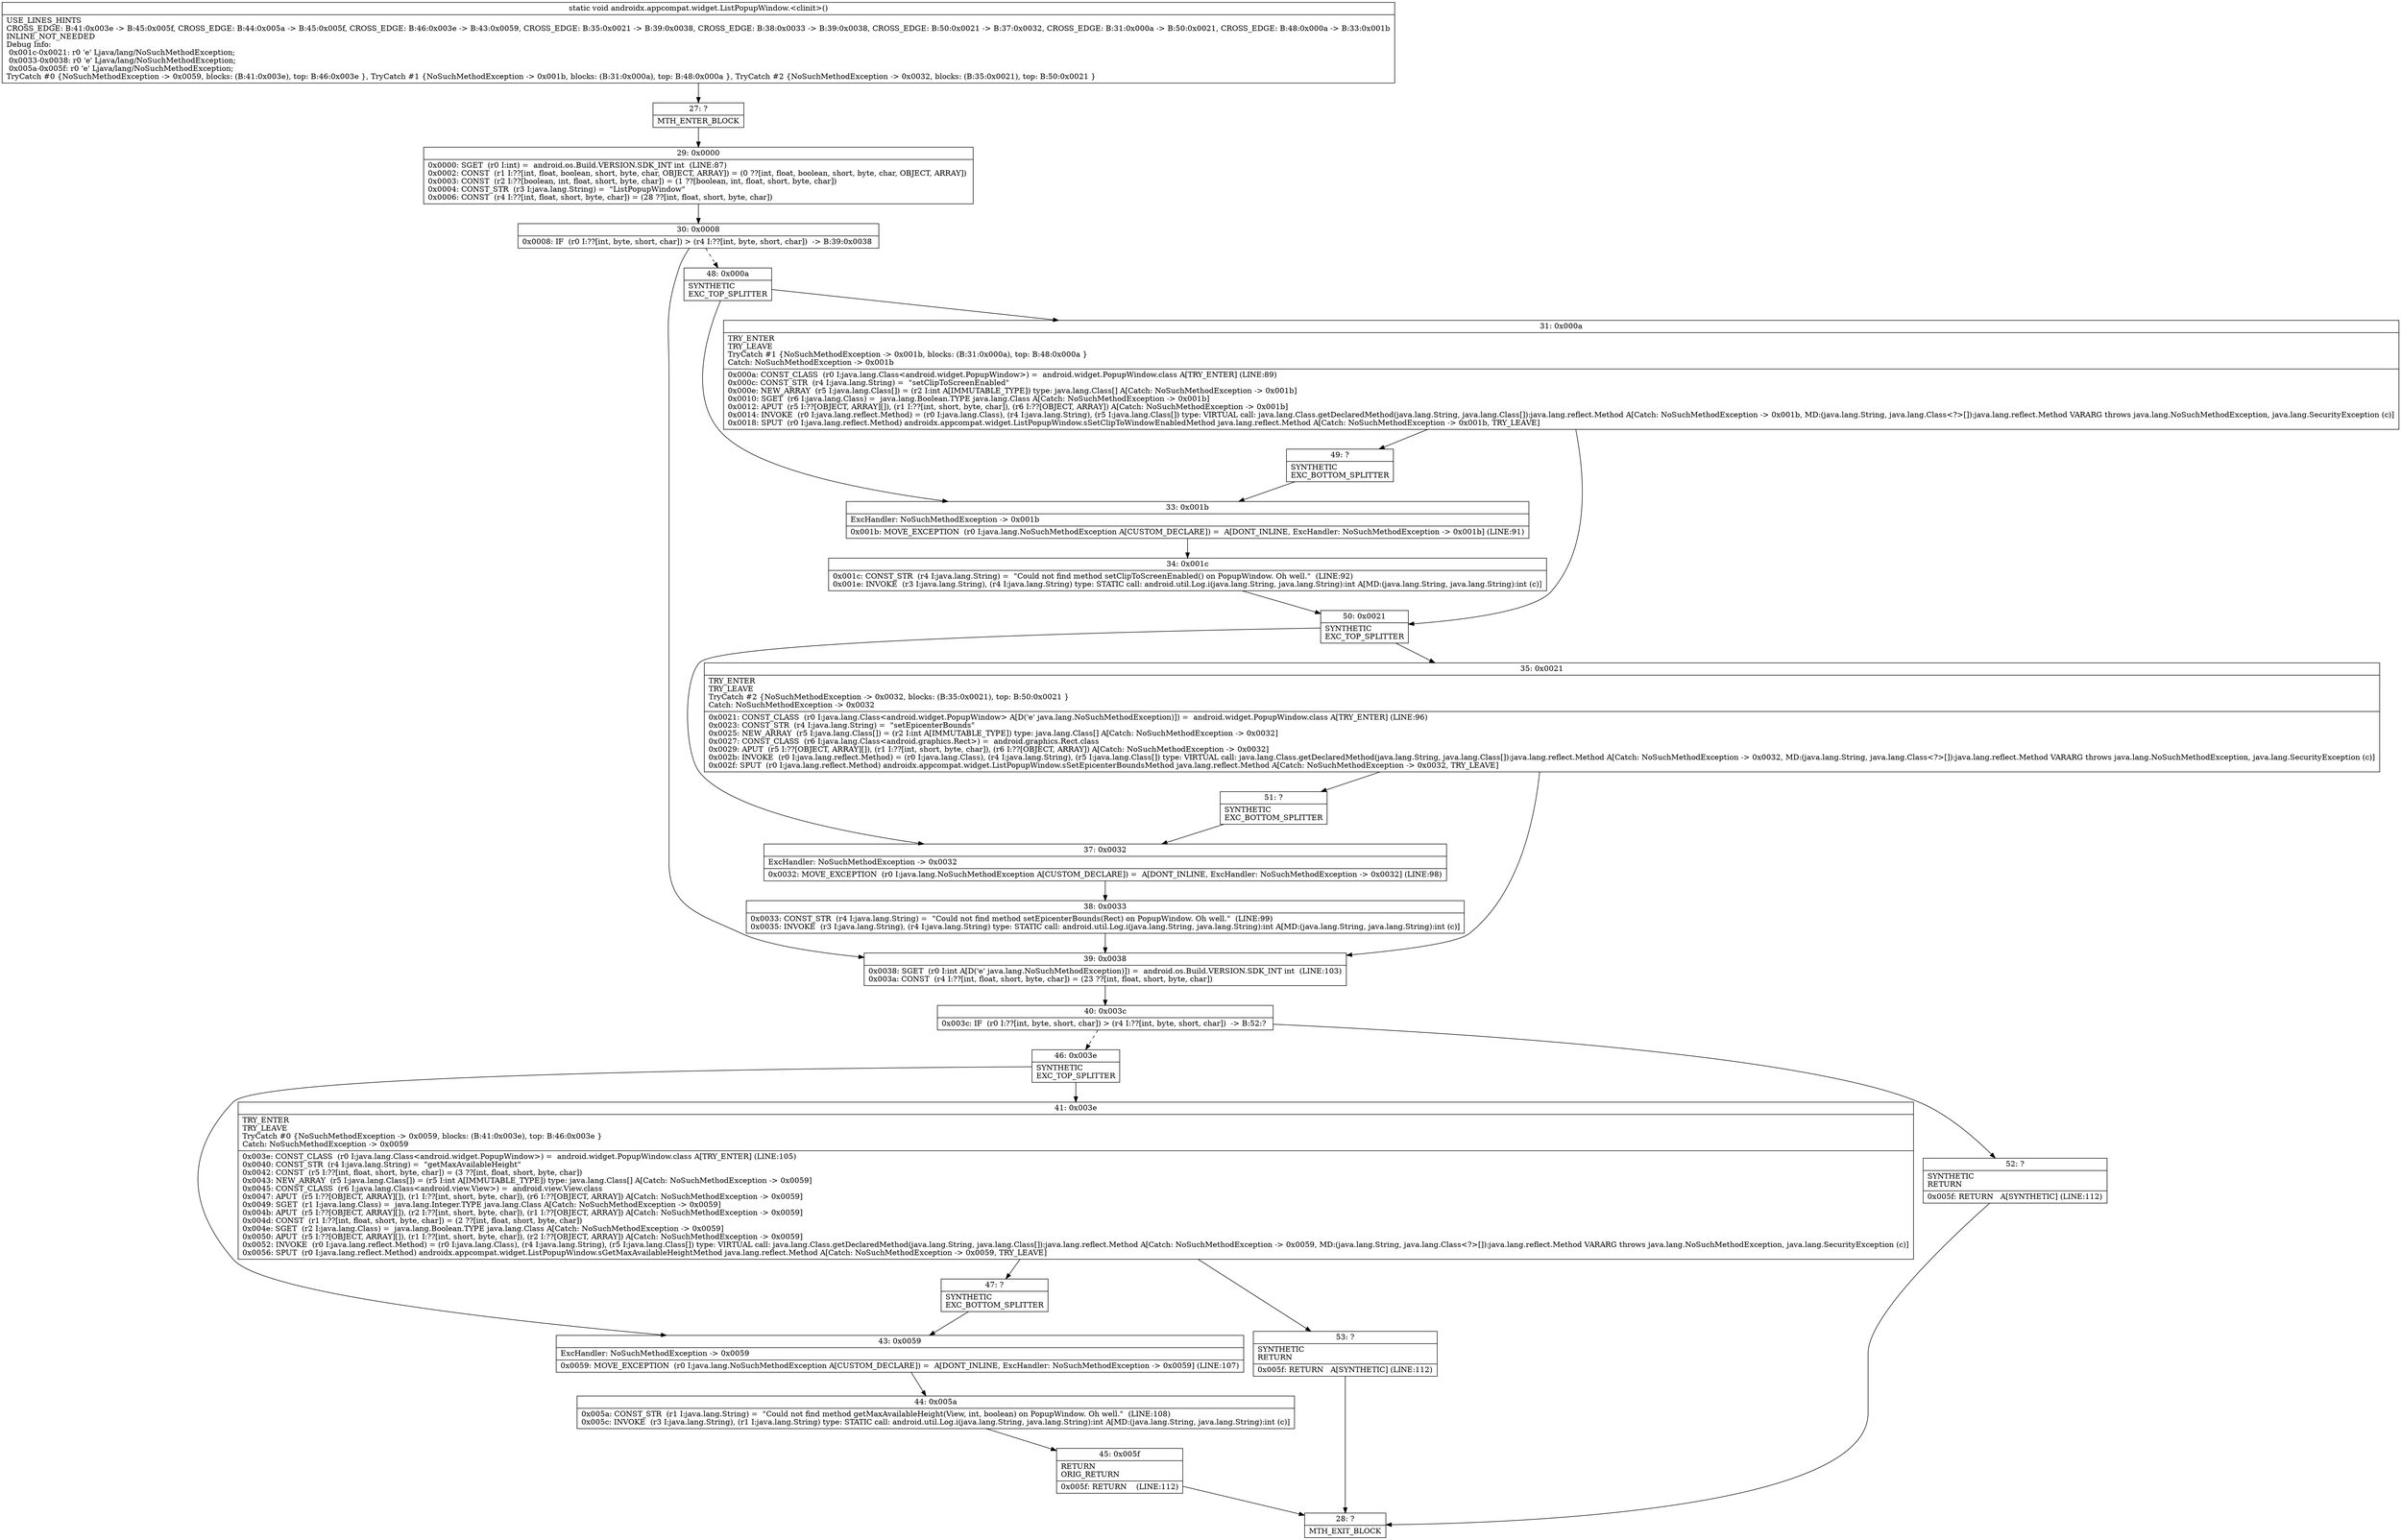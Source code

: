 digraph "CFG forandroidx.appcompat.widget.ListPopupWindow.\<clinit\>()V" {
Node_27 [shape=record,label="{27\:\ ?|MTH_ENTER_BLOCK\l}"];
Node_29 [shape=record,label="{29\:\ 0x0000|0x0000: SGET  (r0 I:int) =  android.os.Build.VERSION.SDK_INT int  (LINE:87)\l0x0002: CONST  (r1 I:??[int, float, boolean, short, byte, char, OBJECT, ARRAY]) = (0 ??[int, float, boolean, short, byte, char, OBJECT, ARRAY]) \l0x0003: CONST  (r2 I:??[boolean, int, float, short, byte, char]) = (1 ??[boolean, int, float, short, byte, char]) \l0x0004: CONST_STR  (r3 I:java.lang.String) =  \"ListPopupWindow\" \l0x0006: CONST  (r4 I:??[int, float, short, byte, char]) = (28 ??[int, float, short, byte, char]) \l}"];
Node_30 [shape=record,label="{30\:\ 0x0008|0x0008: IF  (r0 I:??[int, byte, short, char]) \> (r4 I:??[int, byte, short, char])  \-\> B:39:0x0038 \l}"];
Node_39 [shape=record,label="{39\:\ 0x0038|0x0038: SGET  (r0 I:int A[D('e' java.lang.NoSuchMethodException)]) =  android.os.Build.VERSION.SDK_INT int  (LINE:103)\l0x003a: CONST  (r4 I:??[int, float, short, byte, char]) = (23 ??[int, float, short, byte, char]) \l}"];
Node_40 [shape=record,label="{40\:\ 0x003c|0x003c: IF  (r0 I:??[int, byte, short, char]) \> (r4 I:??[int, byte, short, char])  \-\> B:52:? \l}"];
Node_46 [shape=record,label="{46\:\ 0x003e|SYNTHETIC\lEXC_TOP_SPLITTER\l}"];
Node_41 [shape=record,label="{41\:\ 0x003e|TRY_ENTER\lTRY_LEAVE\lTryCatch #0 \{NoSuchMethodException \-\> 0x0059, blocks: (B:41:0x003e), top: B:46:0x003e \}\lCatch: NoSuchMethodException \-\> 0x0059\l|0x003e: CONST_CLASS  (r0 I:java.lang.Class\<android.widget.PopupWindow\>) =  android.widget.PopupWindow.class A[TRY_ENTER] (LINE:105)\l0x0040: CONST_STR  (r4 I:java.lang.String) =  \"getMaxAvailableHeight\" \l0x0042: CONST  (r5 I:??[int, float, short, byte, char]) = (3 ??[int, float, short, byte, char]) \l0x0043: NEW_ARRAY  (r5 I:java.lang.Class[]) = (r5 I:int A[IMMUTABLE_TYPE]) type: java.lang.Class[] A[Catch: NoSuchMethodException \-\> 0x0059]\l0x0045: CONST_CLASS  (r6 I:java.lang.Class\<android.view.View\>) =  android.view.View.class \l0x0047: APUT  (r5 I:??[OBJECT, ARRAY][]), (r1 I:??[int, short, byte, char]), (r6 I:??[OBJECT, ARRAY]) A[Catch: NoSuchMethodException \-\> 0x0059]\l0x0049: SGET  (r1 I:java.lang.Class) =  java.lang.Integer.TYPE java.lang.Class A[Catch: NoSuchMethodException \-\> 0x0059]\l0x004b: APUT  (r5 I:??[OBJECT, ARRAY][]), (r2 I:??[int, short, byte, char]), (r1 I:??[OBJECT, ARRAY]) A[Catch: NoSuchMethodException \-\> 0x0059]\l0x004d: CONST  (r1 I:??[int, float, short, byte, char]) = (2 ??[int, float, short, byte, char]) \l0x004e: SGET  (r2 I:java.lang.Class) =  java.lang.Boolean.TYPE java.lang.Class A[Catch: NoSuchMethodException \-\> 0x0059]\l0x0050: APUT  (r5 I:??[OBJECT, ARRAY][]), (r1 I:??[int, short, byte, char]), (r2 I:??[OBJECT, ARRAY]) A[Catch: NoSuchMethodException \-\> 0x0059]\l0x0052: INVOKE  (r0 I:java.lang.reflect.Method) = (r0 I:java.lang.Class), (r4 I:java.lang.String), (r5 I:java.lang.Class[]) type: VIRTUAL call: java.lang.Class.getDeclaredMethod(java.lang.String, java.lang.Class[]):java.lang.reflect.Method A[Catch: NoSuchMethodException \-\> 0x0059, MD:(java.lang.String, java.lang.Class\<?\>[]):java.lang.reflect.Method VARARG throws java.lang.NoSuchMethodException, java.lang.SecurityException (c)]\l0x0056: SPUT  (r0 I:java.lang.reflect.Method) androidx.appcompat.widget.ListPopupWindow.sGetMaxAvailableHeightMethod java.lang.reflect.Method A[Catch: NoSuchMethodException \-\> 0x0059, TRY_LEAVE]\l}"];
Node_47 [shape=record,label="{47\:\ ?|SYNTHETIC\lEXC_BOTTOM_SPLITTER\l}"];
Node_53 [shape=record,label="{53\:\ ?|SYNTHETIC\lRETURN\l|0x005f: RETURN   A[SYNTHETIC] (LINE:112)\l}"];
Node_28 [shape=record,label="{28\:\ ?|MTH_EXIT_BLOCK\l}"];
Node_43 [shape=record,label="{43\:\ 0x0059|ExcHandler: NoSuchMethodException \-\> 0x0059\l|0x0059: MOVE_EXCEPTION  (r0 I:java.lang.NoSuchMethodException A[CUSTOM_DECLARE]) =  A[DONT_INLINE, ExcHandler: NoSuchMethodException \-\> 0x0059] (LINE:107)\l}"];
Node_44 [shape=record,label="{44\:\ 0x005a|0x005a: CONST_STR  (r1 I:java.lang.String) =  \"Could not find method getMaxAvailableHeight(View, int, boolean) on PopupWindow. Oh well.\"  (LINE:108)\l0x005c: INVOKE  (r3 I:java.lang.String), (r1 I:java.lang.String) type: STATIC call: android.util.Log.i(java.lang.String, java.lang.String):int A[MD:(java.lang.String, java.lang.String):int (c)]\l}"];
Node_45 [shape=record,label="{45\:\ 0x005f|RETURN\lORIG_RETURN\l|0x005f: RETURN    (LINE:112)\l}"];
Node_52 [shape=record,label="{52\:\ ?|SYNTHETIC\lRETURN\l|0x005f: RETURN   A[SYNTHETIC] (LINE:112)\l}"];
Node_48 [shape=record,label="{48\:\ 0x000a|SYNTHETIC\lEXC_TOP_SPLITTER\l}"];
Node_31 [shape=record,label="{31\:\ 0x000a|TRY_ENTER\lTRY_LEAVE\lTryCatch #1 \{NoSuchMethodException \-\> 0x001b, blocks: (B:31:0x000a), top: B:48:0x000a \}\lCatch: NoSuchMethodException \-\> 0x001b\l|0x000a: CONST_CLASS  (r0 I:java.lang.Class\<android.widget.PopupWindow\>) =  android.widget.PopupWindow.class A[TRY_ENTER] (LINE:89)\l0x000c: CONST_STR  (r4 I:java.lang.String) =  \"setClipToScreenEnabled\" \l0x000e: NEW_ARRAY  (r5 I:java.lang.Class[]) = (r2 I:int A[IMMUTABLE_TYPE]) type: java.lang.Class[] A[Catch: NoSuchMethodException \-\> 0x001b]\l0x0010: SGET  (r6 I:java.lang.Class) =  java.lang.Boolean.TYPE java.lang.Class A[Catch: NoSuchMethodException \-\> 0x001b]\l0x0012: APUT  (r5 I:??[OBJECT, ARRAY][]), (r1 I:??[int, short, byte, char]), (r6 I:??[OBJECT, ARRAY]) A[Catch: NoSuchMethodException \-\> 0x001b]\l0x0014: INVOKE  (r0 I:java.lang.reflect.Method) = (r0 I:java.lang.Class), (r4 I:java.lang.String), (r5 I:java.lang.Class[]) type: VIRTUAL call: java.lang.Class.getDeclaredMethod(java.lang.String, java.lang.Class[]):java.lang.reflect.Method A[Catch: NoSuchMethodException \-\> 0x001b, MD:(java.lang.String, java.lang.Class\<?\>[]):java.lang.reflect.Method VARARG throws java.lang.NoSuchMethodException, java.lang.SecurityException (c)]\l0x0018: SPUT  (r0 I:java.lang.reflect.Method) androidx.appcompat.widget.ListPopupWindow.sSetClipToWindowEnabledMethod java.lang.reflect.Method A[Catch: NoSuchMethodException \-\> 0x001b, TRY_LEAVE]\l}"];
Node_49 [shape=record,label="{49\:\ ?|SYNTHETIC\lEXC_BOTTOM_SPLITTER\l}"];
Node_50 [shape=record,label="{50\:\ 0x0021|SYNTHETIC\lEXC_TOP_SPLITTER\l}"];
Node_35 [shape=record,label="{35\:\ 0x0021|TRY_ENTER\lTRY_LEAVE\lTryCatch #2 \{NoSuchMethodException \-\> 0x0032, blocks: (B:35:0x0021), top: B:50:0x0021 \}\lCatch: NoSuchMethodException \-\> 0x0032\l|0x0021: CONST_CLASS  (r0 I:java.lang.Class\<android.widget.PopupWindow\> A[D('e' java.lang.NoSuchMethodException)]) =  android.widget.PopupWindow.class A[TRY_ENTER] (LINE:96)\l0x0023: CONST_STR  (r4 I:java.lang.String) =  \"setEpicenterBounds\" \l0x0025: NEW_ARRAY  (r5 I:java.lang.Class[]) = (r2 I:int A[IMMUTABLE_TYPE]) type: java.lang.Class[] A[Catch: NoSuchMethodException \-\> 0x0032]\l0x0027: CONST_CLASS  (r6 I:java.lang.Class\<android.graphics.Rect\>) =  android.graphics.Rect.class \l0x0029: APUT  (r5 I:??[OBJECT, ARRAY][]), (r1 I:??[int, short, byte, char]), (r6 I:??[OBJECT, ARRAY]) A[Catch: NoSuchMethodException \-\> 0x0032]\l0x002b: INVOKE  (r0 I:java.lang.reflect.Method) = (r0 I:java.lang.Class), (r4 I:java.lang.String), (r5 I:java.lang.Class[]) type: VIRTUAL call: java.lang.Class.getDeclaredMethod(java.lang.String, java.lang.Class[]):java.lang.reflect.Method A[Catch: NoSuchMethodException \-\> 0x0032, MD:(java.lang.String, java.lang.Class\<?\>[]):java.lang.reflect.Method VARARG throws java.lang.NoSuchMethodException, java.lang.SecurityException (c)]\l0x002f: SPUT  (r0 I:java.lang.reflect.Method) androidx.appcompat.widget.ListPopupWindow.sSetEpicenterBoundsMethod java.lang.reflect.Method A[Catch: NoSuchMethodException \-\> 0x0032, TRY_LEAVE]\l}"];
Node_51 [shape=record,label="{51\:\ ?|SYNTHETIC\lEXC_BOTTOM_SPLITTER\l}"];
Node_37 [shape=record,label="{37\:\ 0x0032|ExcHandler: NoSuchMethodException \-\> 0x0032\l|0x0032: MOVE_EXCEPTION  (r0 I:java.lang.NoSuchMethodException A[CUSTOM_DECLARE]) =  A[DONT_INLINE, ExcHandler: NoSuchMethodException \-\> 0x0032] (LINE:98)\l}"];
Node_38 [shape=record,label="{38\:\ 0x0033|0x0033: CONST_STR  (r4 I:java.lang.String) =  \"Could not find method setEpicenterBounds(Rect) on PopupWindow. Oh well.\"  (LINE:99)\l0x0035: INVOKE  (r3 I:java.lang.String), (r4 I:java.lang.String) type: STATIC call: android.util.Log.i(java.lang.String, java.lang.String):int A[MD:(java.lang.String, java.lang.String):int (c)]\l}"];
Node_33 [shape=record,label="{33\:\ 0x001b|ExcHandler: NoSuchMethodException \-\> 0x001b\l|0x001b: MOVE_EXCEPTION  (r0 I:java.lang.NoSuchMethodException A[CUSTOM_DECLARE]) =  A[DONT_INLINE, ExcHandler: NoSuchMethodException \-\> 0x001b] (LINE:91)\l}"];
Node_34 [shape=record,label="{34\:\ 0x001c|0x001c: CONST_STR  (r4 I:java.lang.String) =  \"Could not find method setClipToScreenEnabled() on PopupWindow. Oh well.\"  (LINE:92)\l0x001e: INVOKE  (r3 I:java.lang.String), (r4 I:java.lang.String) type: STATIC call: android.util.Log.i(java.lang.String, java.lang.String):int A[MD:(java.lang.String, java.lang.String):int (c)]\l}"];
MethodNode[shape=record,label="{static void androidx.appcompat.widget.ListPopupWindow.\<clinit\>()  | USE_LINES_HINTS\lCROSS_EDGE: B:41:0x003e \-\> B:45:0x005f, CROSS_EDGE: B:44:0x005a \-\> B:45:0x005f, CROSS_EDGE: B:46:0x003e \-\> B:43:0x0059, CROSS_EDGE: B:35:0x0021 \-\> B:39:0x0038, CROSS_EDGE: B:38:0x0033 \-\> B:39:0x0038, CROSS_EDGE: B:50:0x0021 \-\> B:37:0x0032, CROSS_EDGE: B:31:0x000a \-\> B:50:0x0021, CROSS_EDGE: B:48:0x000a \-\> B:33:0x001b\lINLINE_NOT_NEEDED\lDebug Info:\l  0x001c\-0x0021: r0 'e' Ljava\/lang\/NoSuchMethodException;\l  0x0033\-0x0038: r0 'e' Ljava\/lang\/NoSuchMethodException;\l  0x005a\-0x005f: r0 'e' Ljava\/lang\/NoSuchMethodException;\lTryCatch #0 \{NoSuchMethodException \-\> 0x0059, blocks: (B:41:0x003e), top: B:46:0x003e \}, TryCatch #1 \{NoSuchMethodException \-\> 0x001b, blocks: (B:31:0x000a), top: B:48:0x000a \}, TryCatch #2 \{NoSuchMethodException \-\> 0x0032, blocks: (B:35:0x0021), top: B:50:0x0021 \}\l}"];
MethodNode -> Node_27;Node_27 -> Node_29;
Node_29 -> Node_30;
Node_30 -> Node_39;
Node_30 -> Node_48[style=dashed];
Node_39 -> Node_40;
Node_40 -> Node_46[style=dashed];
Node_40 -> Node_52;
Node_46 -> Node_41;
Node_46 -> Node_43;
Node_41 -> Node_47;
Node_41 -> Node_53;
Node_47 -> Node_43;
Node_53 -> Node_28;
Node_43 -> Node_44;
Node_44 -> Node_45;
Node_45 -> Node_28;
Node_52 -> Node_28;
Node_48 -> Node_31;
Node_48 -> Node_33;
Node_31 -> Node_49;
Node_31 -> Node_50;
Node_49 -> Node_33;
Node_50 -> Node_35;
Node_50 -> Node_37;
Node_35 -> Node_39;
Node_35 -> Node_51;
Node_51 -> Node_37;
Node_37 -> Node_38;
Node_38 -> Node_39;
Node_33 -> Node_34;
Node_34 -> Node_50;
}


